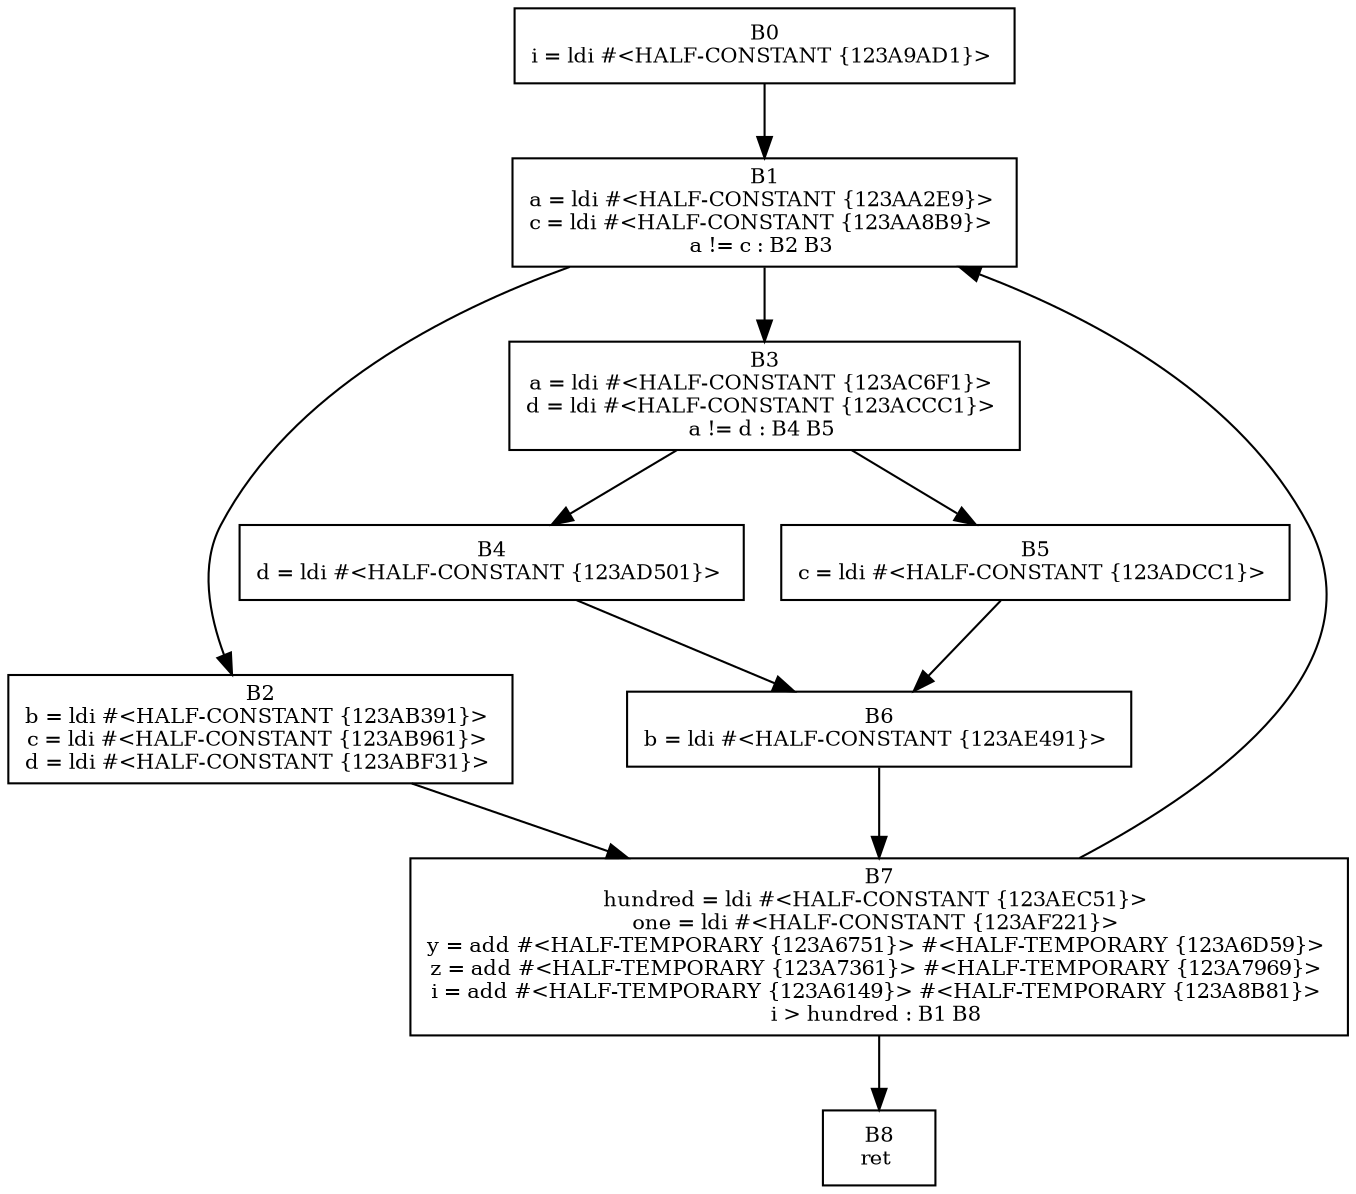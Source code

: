 digraph CFG {
B0 [shape=box,fontsize=10,label="B0\ni = ldi #<HALF-CONSTANT {123A9AD1}> \n"];
B0 -> B1;
B1 [shape=box,fontsize=10,label="B1\na = ldi #<HALF-CONSTANT {123AA2E9}> \nc = ldi #<HALF-CONSTANT {123AA8B9}> \na != c : B2 B3 \n"];
B1 -> B2;
B1 -> B3;
B2 [shape=box,fontsize=10,label="B2\nb = ldi #<HALF-CONSTANT {123AB391}> \nc = ldi #<HALF-CONSTANT {123AB961}> \nd = ldi #<HALF-CONSTANT {123ABF31}> \n"];
B2 -> B7;
B3 [shape=box,fontsize=10,label="B3\na = ldi #<HALF-CONSTANT {123AC6F1}> \nd = ldi #<HALF-CONSTANT {123ACCC1}> \na != d : B4 B5 \n"];
B3 -> B4;
B3 -> B5;
B4 [shape=box,fontsize=10,label="B4\nd = ldi #<HALF-CONSTANT {123AD501}> \n"];
B4 -> B6;
B5 [shape=box,fontsize=10,label="B5\nc = ldi #<HALF-CONSTANT {123ADCC1}> \n"];
B5 -> B6;
B6 [shape=box,fontsize=10,label="B6\nb = ldi #<HALF-CONSTANT {123AE491}> \n"];
B6 -> B7;
B7 [shape=box,fontsize=10,label="B7\nhundred = ldi #<HALF-CONSTANT {123AEC51}> \none = ldi #<HALF-CONSTANT {123AF221}> \ny = add #<HALF-TEMPORARY {123A6751}> #<HALF-TEMPORARY {123A6D59}> \nz = add #<HALF-TEMPORARY {123A7361}> #<HALF-TEMPORARY {123A7969}> \ni = add #<HALF-TEMPORARY {123A6149}> #<HALF-TEMPORARY {123A8B81}> \ni > hundred : B1 B8 \n"];
B7 -> B1;
B7 -> B8;
B8 [shape=box,fontsize=10,label="B8\nret \n"];
 }
